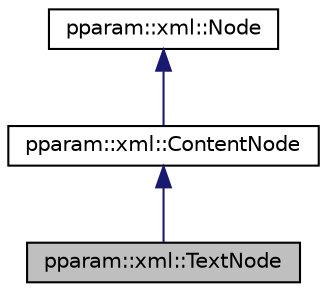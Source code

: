 digraph "pparam::xml::TextNode"
{
 // LATEX_PDF_SIZE
  edge [fontname="Helvetica",fontsize="10",labelfontname="Helvetica",labelfontsize="10"];
  node [fontname="Helvetica",fontsize="10",shape=record];
  Node1 [label="pparam::xml::TextNode",height=0.2,width=0.4,color="black", fillcolor="grey75", style="filled", fontcolor="black",tooltip=" "];
  Node2 -> Node1 [dir="back",color="midnightblue",fontsize="10",style="solid",fontname="Helvetica"];
  Node2 [label="pparam::xml::ContentNode",height=0.2,width=0.4,color="black", fillcolor="white", style="filled",URL="$classpparam_1_1xml_1_1ContentNode.html",tooltip=" "];
  Node3 -> Node2 [dir="back",color="midnightblue",fontsize="10",style="solid",fontname="Helvetica"];
  Node3 [label="pparam::xml::Node",height=0.2,width=0.4,color="black", fillcolor="white", style="filled",URL="$classpparam_1_1xml_1_1Node.html",tooltip=" "];
}
